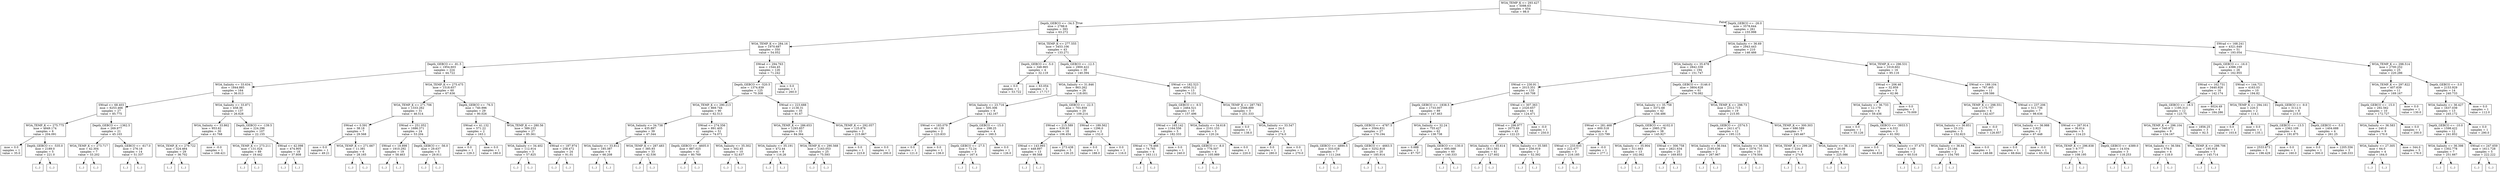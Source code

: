 digraph Tree {
node [shape=box] ;
0 [label="WOA_TEMP_K <= 293.427\nmse = 5098.63\nsamples = 654\nvalue = 98.0"] ;
1 [label="Depth_GEBCO <= -34.5\nmse = 2788.6\nsamples = 393\nvalue = 63.272"] ;
0 -> 1 [labeldistance=2.5, labelangle=45, headlabel="True"] ;
2 [label="WOA_TEMP_K <= 284.16\nmse = 1970.687\nsamples = 350\nvalue = 54.052"] ;
1 -> 2 ;
3 [label="Depth_GEBCO <= -81.5\nmse = 1954.603\nsamples = 224\nvalue = 44.722"] ;
2 -> 3 ;
4 [label="WOA_Salinity <= 33.634\nmse = 1844.885\nsamples = 164\nvalue = 36.013"] ;
3 -> 4 ;
5 [label="SWrad <= 68.403\nmse = 6253.466\nsamples = 27\nvalue = 85.775"] ;
4 -> 5 ;
6 [label="WOA_TEMP_K <= 275.775\nmse = 4849.174\nsamples = 6\nvalue = 204.091"] ;
5 -> 6 ;
7 [label="mse = 0.0\nsamples = 1\nvalue = 35.0"] ;
6 -> 7 ;
8 [label="Depth_GEBCO <= -535.0\nmse = 2189.0\nsamples = 5\nvalue = 221.0"] ;
6 -> 8 ;
9 [label="(...)"] ;
8 -> 9 ;
10 [label="(...)"] ;
8 -> 10 ;
11 [label="Depth_GEBCO <= -1362.5\nmse = 269.977\nsamples = 21\nvalue = 45.103"] ;
5 -> 11 ;
12 [label="WOA_TEMP_K <= 273.717\nmse = 42.304\nsamples = 7\nvalue = 33.202"] ;
11 -> 12 ;
13 [label="(...)"] ;
12 -> 13 ;
18 [label="(...)"] ;
12 -> 18 ;
25 [label="Depth_GEBCO <= -617.0\nmse = 276.18\nsamples = 14\nvalue = 51.337"] ;
11 -> 25 ;
26 [label="(...)"] ;
25 -> 26 ;
37 [label="(...)"] ;
25 -> 37 ;
46 [label="WOA_Salinity <= 33.871\nmse = 458.36\nsamples = 137\nvalue = 26.628"] ;
4 -> 46 ;
47 [label="WOA_Salinity <= 33.862\nmse = 953.62\nsamples = 30\nvalue = 41.768"] ;
46 -> 47 ;
48 [label="WOA_TEMP_K <= 279.722\nmse = 324.464\nsamples = 29\nvalue = 36.702"] ;
47 -> 48 ;
49 [label="(...)"] ;
48 -> 49 ;
104 [label="(...)"] ;
48 -> 104 ;
105 [label="mse = -0.0\nsamples = 1\nvalue = 168.421"] ;
47 -> 105 ;
106 [label="Depth_GEBCO <= -139.5\nmse = 224.296\nsamples = 107\nvalue = 22.155"] ;
46 -> 106 ;
107 [label="WOA_TEMP_K <= 273.211\nmse = 131.024\nsamples = 89\nvalue = 19.442"] ;
106 -> 107 ;
108 [label="(...)"] ;
107 -> 108 ;
115 [label="(...)"] ;
107 -> 115 ;
222 [label="SWrad <= 42.098\nmse = 474.905\nsamples = 18\nvalue = 37.808"] ;
106 -> 222 ;
223 [label="(...)"] ;
222 -> 223 ;
234 [label="(...)"] ;
222 -> 234 ;
253 [label="WOA_TEMP_K <= 275.475\nmse = 1518.657\nsamples = 60\nvalue = 67.636"] ;
3 -> 253 ;
254 [label="WOA_TEMP_K <= 271.706\nmse = 1333.262\nsamples = 31\nvalue = 46.514"] ;
253 -> 254 ;
255 [label="SWrad <= 0.591\nmse = 38.18\nsamples = 7\nvalue = 29.568"] ;
254 -> 255 ;
256 [label="mse = 0.0\nsamples = 1\nvalue = 49.21"] ;
255 -> 256 ;
257 [label="WOA_TEMP_K <= 271.667\nmse = 11.381\nsamples = 6\nvalue = 28.165"] ;
255 -> 257 ;
258 [label="(...)"] ;
257 -> 258 ;
263 [label="(...)"] ;
257 -> 263 ;
264 [label="SWrad <= 251.052\nmse = 1686.371\nsamples = 24\nvalue = 53.204"] ;
254 -> 264 ;
265 [label="SWrad <= 18.898\nmse = 1910.292\nsamples = 19\nvalue = 58.463"] ;
264 -> 265 ;
266 [label="(...)"] ;
265 -> 266 ;
267 [label="(...)"] ;
265 -> 267 ;
274 [label="Depth_GEBCO <= -56.0\nmse = 29.637\nsamples = 5\nvalue = 29.911"] ;
264 -> 274 ;
275 [label="(...)"] ;
274 -> 275 ;
276 [label="(...)"] ;
274 -> 276 ;
277 [label="Depth_GEBCO <= -76.5\nmse = 740.996\nsamples = 29\nvalue = 90.026"] ;
253 -> 277 ;
278 [label="SWrad <= 41.132\nmse = 571.22\nsamples = 2\nvalue = 163.1"] ;
277 -> 278 ;
279 [label="mse = 0.0\nsamples = 1\nvalue = 129.3"] ;
278 -> 279 ;
280 [label="mse = 0.0\nsamples = 1\nvalue = 180.0"] ;
278 -> 280 ;
281 [label="WOA_TEMP_K <= 280.56\nmse = 389.233\nsamples = 27\nvalue = 85.361"] ;
277 -> 281 ;
282 [label="WOA_Salinity <= 34.402\nmse = 112.914\nsamples = 3\nvalue = 57.825"] ;
281 -> 282 ;
283 [label="(...)"] ;
282 -> 283 ;
284 [label="(...)"] ;
282 -> 284 ;
287 [label="SWrad <= 187.974\nmse = 258.472\nsamples = 24\nvalue = 91.01"] ;
281 -> 287 ;
288 [label="(...)"] ;
287 -> 288 ;
309 [label="(...)"] ;
287 -> 309 ;
310 [label="SWrad <= 294.763\nmse = 1544.45\nsamples = 126\nvalue = 71.242"] ;
2 -> 310 ;
311 [label="Depth_GEBCO <= -520.5\nmse = 1374.839\nsamples = 125\nvalue = 70.308"] ;
310 -> 311 ;
312 [label="WOA_TEMP_K <= 290.213\nmse = 869.744\nsamples = 90\nvalue = 62.513"] ;
311 -> 312 ;
313 [label="WOA_Salinity <= 34.738\nmse = 435.897\nsamples = 39\nvalue = 47.344"] ;
312 -> 313 ;
314 [label="WOA_Salinity <= 33.812\nmse = 185.387\nsamples = 6\nvalue = 66.208"] ;
313 -> 314 ;
315 [label="(...)"] ;
314 -> 315 ;
318 [label="(...)"] ;
314 -> 318 ;
323 [label="WOA_TEMP_K <= 287.483\nmse = 385.93\nsamples = 33\nvalue = 42.536"] ;
313 -> 323 ;
324 [label="(...)"] ;
323 -> 324 ;
345 [label="(...)"] ;
323 -> 345 ;
378 [label="SWrad <= 274.356\nmse = 891.405\nsamples = 51\nvalue = 74.071"] ;
312 -> 378 ;
379 [label="Depth_GEBCO <= -4605.0\nmse = 887.025\nsamples = 41\nvalue = 80.769"] ;
378 -> 379 ;
380 [label="(...)"] ;
379 -> 380 ;
409 [label="(...)"] ;
379 -> 409 ;
444 [label="WOA_Salinity <= 35.302\nmse = 302.45\nsamples = 10\nvalue = 52.637"] ;
378 -> 444 ;
445 [label="(...)"] ;
444 -> 445 ;
448 [label="(...)"] ;
444 -> 448 ;
457 [label="SWrad <= 223.688\nmse = 2136.31\nsamples = 35\nvalue = 91.67"] ;
311 -> 457 ;
458 [label="WOA_TEMP_K <= 286.653\nmse = 1293.857\nsamples = 33\nvalue = 84.364"] ;
457 -> 458 ;
459 [label="WOA_Salinity <= 35.191\nmse = 472.44\nsamples = 8\nvalue = 116.26"] ;
458 -> 459 ;
460 [label="(...)"] ;
459 -> 460 ;
471 [label="(...)"] ;
459 -> 471 ;
472 [label="WOA_TEMP_K <= 290.568\nmse = 1163.053\nsamples = 25\nvalue = 75.593"] ;
458 -> 472 ;
473 [label="(...)"] ;
472 -> 473 ;
514 [label="(...)"] ;
472 -> 514 ;
519 [label="WOA_TEMP_K <= 292.057\nmse = 125.876\nsamples = 2\nvalue = 215.867"] ;
457 -> 519 ;
520 [label="mse = 0.0\nsamples = 1\nvalue = 223.8"] ;
519 -> 520 ;
521 [label="mse = 0.0\nsamples = 1\nvalue = 200.0"] ;
519 -> 521 ;
522 [label="mse = 0.0\nsamples = 1\nvalue = 260.0"] ;
310 -> 522 ;
523 [label="WOA_TEMP_K <= 277.555\nmse = 3453.106\nsamples = 43\nvalue = 133.271"] ;
1 -> 523 ;
524 [label="Depth_GEBCO <= -5.0\nmse = 348.965\nsamples = 4\nvalue = 32.119"] ;
523 -> 524 ;
525 [label="mse = 0.0\nsamples = 1\nvalue = 53.722"] ;
524 -> 525 ;
526 [label="mse = 63.054\nsamples = 3\nvalue = 17.717"] ;
524 -> 526 ;
527 [label="Depth_GEBCO <= -12.5\nmse = 2900.422\nsamples = 39\nvalue = 140.394"] ;
523 -> 527 ;
528 [label="WOA_Salinity <= 31.846\nmse = 863.262\nsamples = 26\nvalue = 118.001"] ;
527 -> 528 ;
529 [label="WOA_Salinity <= 23.716\nmse = 505.306\nsamples = 6\nvalue = 142.167"] ;
528 -> 529 ;
530 [label="SWrad <= 183.079\nmse = 40.139\nsamples = 2\nvalue = 123.833"] ;
529 -> 530 ;
531 [label="mse = 0.0\nsamples = 1\nvalue = 121.0"] ;
530 -> 531 ;
532 [label="mse = 0.0\nsamples = 1\nvalue = 138.0"] ;
530 -> 532 ;
533 [label="Depth_GEBCO <= -15.0\nmse = 298.25\nsamples = 4\nvalue = 160.5"] ;
529 -> 533 ;
534 [label="Depth_GEBCO <= -27.5\nmse = 72.24\nsamples = 3\nvalue = 167.4"] ;
533 -> 534 ;
535 [label="(...)"] ;
534 -> 535 ;
536 [label="(...)"] ;
534 -> 536 ;
539 [label="mse = 0.0\nsamples = 1\nvalue = 126.0"] ;
533 -> 539 ;
540 [label="Depth_GEBCO <= -22.5\nmse = 703.859\nsamples = 20\nvalue = 109.214"] ;
528 -> 540 ;
541 [label="SWrad <= 215.589\nmse = 539.93\nsamples = 18\nvalue = 106.454"] ;
540 -> 541 ;
542 [label="SWrad <= 143.993\nmse = 448.897\nsamples = 13\nvalue = 99.568"] ;
541 -> 542 ;
543 [label="(...)"] ;
542 -> 543 ;
550 [label="(...)"] ;
542 -> 550 ;
565 [label="mse = 273.438\nsamples = 5\nvalue = 126.25"] ;
541 -> 565 ;
566 [label="SWrad <= 189.562\nmse = 1296.0\nsamples = 2\nvalue = 152.0"] ;
540 -> 566 ;
567 [label="mse = 0.0\nsamples = 1\nvalue = 188.0"] ;
566 -> 567 ;
568 [label="mse = 0.0\nsamples = 1\nvalue = 116.0"] ;
566 -> 568 ;
569 [label="SWrad <= 182.523\nmse = 4056.312\nsamples = 13\nvalue = 179.151"] ;
527 -> 569 ;
570 [label="Depth_GEBCO <= -9.5\nmse = 2464.521\nsamples = 10\nvalue = 157.496"] ;
569 -> 570 ;
571 [label="SWrad <= 165.142\nmse = 1164.556\nsamples = 5\nvalue = 182.333"] ;
570 -> 571 ;
572 [label="SWrad <= 79.466\nmse = 74.765\nsamples = 4\nvalue = 163.111"] ;
571 -> 572 ;
573 [label="(...)"] ;
572 -> 573 ;
574 [label="(...)"] ;
572 -> 574 ;
577 [label="mse = 0.0\nsamples = 1\nvalue = 240.0"] ;
571 -> 577 ;
578 [label="WOA_Salinity <= 34.618\nmse = 2101.153\nsamples = 5\nvalue = 120.24"] ;
570 -> 578 ;
579 [label="Depth_GEBCO <= -8.0\nmse = 776.507\nsamples = 4\nvalue = 105.989"] ;
578 -> 579 ;
580 [label="(...)"] ;
579 -> 580 ;
581 [label="(...)"] ;
579 -> 581 ;
586 [label="mse = 0.0\nsamples = 1\nvalue = 220.0"] ;
578 -> 586 ;
587 [label="WOA_TEMP_K <= 287.783\nmse = 2588.889\nsamples = 3\nvalue = 251.333"] ;
569 -> 587 ;
588 [label="mse = 0.0\nsamples = 1\nvalue = 138.0"] ;
587 -> 588 ;
589 [label="WOA_Salinity <= 33.547\nmse = 24.0\nsamples = 2\nvalue = 274.0"] ;
587 -> 589 ;
590 [label="mse = 0.0\nsamples = 1\nvalue = 280.0"] ;
589 -> 590 ;
591 [label="mse = 0.0\nsamples = 1\nvalue = 270.0"] ;
589 -> 591 ;
592 [label="Depth_GEBCO <= -26.0\nmse = 3578.644\nsamples = 261\nvalue = 155.998"] ;
0 -> 592 [labeldistance=2.5, labelangle=-45, headlabel="False"] ;
593 [label="WOA_Salinity <= 36.69\nmse = 2943.443\nsamples = 210\nvalue = 146.466"] ;
592 -> 593 ;
594 [label="WOA_Salinity <= 35.678\nmse = 2842.339\nsamples = 194\nvalue = 151.747"] ;
593 -> 594 ;
595 [label="SWrad <= 230.91\nmse = 2015.351\nsamples = 133\nvalue = 140.708"] ;
594 -> 595 ;
596 [label="Depth_GEBCO <= -1838.5\nmse = 1733.007\nsamples = 89\nvalue = 147.463"] ;
595 -> 596 ;
597 [label="Depth_GEBCO <= -4787.5\nmse = 3564.831\nsamples = 27\nvalue = 170.194"] ;
596 -> 597 ;
598 [label="Depth_GEBCO <= -4890.5\nmse = 333.028\nsamples = 7\nvalue = 111.244"] ;
597 -> 598 ;
599 [label="(...)"] ;
598 -> 599 ;
610 [label="(...)"] ;
598 -> 610 ;
611 [label="Depth_GEBCO <= -4663.5\nmse = 3252.818\nsamples = 20\nvalue = 185.914"] ;
597 -> 611 ;
612 [label="(...)"] ;
611 -> 612 ;
619 [label="(...)"] ;
611 -> 619 ;
648 [label="WOA_Salinity <= 32.24\nmse = 755.427\nsamples = 62\nvalue = 138.738"] ;
596 -> 648 ;
649 [label="mse = 0.688\nsamples = 2\nvalue = 87.707"] ;
648 -> 649 ;
650 [label="Depth_GEBCO <= -130.0\nmse = 695.088\nsamples = 60\nvalue = 140.333"] ;
648 -> 650 ;
651 [label="(...)"] ;
650 -> 651 ;
670 [label="(...)"] ;
650 -> 670 ;
737 [label="SWrad <= 307.363\nmse = 2320.657\nsamples = 44\nvalue = 124.471"] ;
595 -> 737 ;
738 [label="SWrad <= 296.977\nmse = 2075.69\nsamples = 43\nvalue = 122.23"] ;
737 -> 738 ;
739 [label="WOA_Salinity <= 35.614\nmse = 1811.561\nsamples = 41\nvalue = 127.602"] ;
738 -> 739 ;
740 [label="(...)"] ;
739 -> 740 ;
815 [label="(...)"] ;
739 -> 815 ;
818 [label="WOA_Salinity <= 35.585\nmse = 256.919\nsamples = 2\nvalue = 52.392"] ;
738 -> 818 ;
819 [label="(...)"] ;
818 -> 819 ;
820 [label="(...)"] ;
818 -> 820 ;
821 [label="mse = -0.0\nsamples = 1\nvalue = 250.0"] ;
737 -> 821 ;
822 [label="Depth_GEBCO <= -3146.0\nmse = 3804.628\nsamples = 61\nvalue = 176.082"] ;
594 -> 822 ;
823 [label="WOA_Salinity <= 35.758\nmse = 3372.68\nsamples = 42\nvalue = 156.486"] ;
822 -> 823 ;
824 [label="SWrad <= 281.468\nmse = 600.518\nsamples = 4\nvalue = 223.799"] ;
823 -> 824 ;
825 [label="SWrad <= 233.635\nmse = 222.477\nsamples = 3\nvalue = 216.185"] ;
824 -> 825 ;
826 [label="(...)"] ;
825 -> 826 ;
827 [label="(...)"] ;
825 -> 827 ;
830 [label="mse = -0.0\nsamples = 1\nvalue = 277.1"] ;
824 -> 830 ;
831 [label="Depth_GEBCO <= -4102.0\nmse = 2985.278\nsamples = 38\nvalue = 145.927"] ;
823 -> 831 ;
832 [label="WOA_Salinity <= 35.904\nmse = 311.663\nsamples = 13\nvalue = 102.062"] ;
831 -> 832 ;
833 [label="(...)"] ;
832 -> 833 ;
834 [label="(...)"] ;
832 -> 834 ;
855 [label="SWrad <= 306.758\nmse = 2821.634\nsamples = 25\nvalue = 169.853"] ;
831 -> 855 ;
856 [label="(...)"] ;
855 -> 856 ;
889 [label="(...)"] ;
855 -> 889 ;
892 [label="WOA_TEMP_K <= 298.73\nmse = 2312.715\nsamples = 19\nvalue = 215.95"] ;
822 -> 892 ;
893 [label="Depth_GEBCO <= -2574.5\nmse = 2411.471\nsamples = 12\nvalue = 195.115"] ;
892 -> 893 ;
894 [label="WOA_Salinity <= 36.044\nmse = 2195.636\nsamples = 2\nvalue = 267.967"] ;
893 -> 894 ;
895 [label="(...)"] ;
894 -> 895 ;
896 [label="(...)"] ;
894 -> 896 ;
897 [label="WOA_Salinity <= 36.544\nmse = 1076.713\nsamples = 10\nvalue = 179.504"] ;
893 -> 897 ;
898 [label="(...)"] ;
897 -> 898 ;
905 [label="(...)"] ;
897 -> 905 ;
908 [label="WOA_TEMP_K <= 300.303\nmse = 686.589\nsamples = 7\nvalue = 245.467"] ;
892 -> 908 ;
909 [label="WOA_TEMP_K <= 299.28\nmse = 224.0\nsamples = 4\nvalue = 274.0"] ;
908 -> 909 ;
910 [label="(...)"] ;
909 -> 910 ;
911 [label="(...)"] ;
909 -> 911 ;
912 [label="WOA_Salinity <= 36.114\nmse = 20.09\nsamples = 3\nvalue = 225.086"] ;
908 -> 912 ;
913 [label="(...)"] ;
912 -> 913 ;
914 [label="(...)"] ;
912 -> 914 ;
915 [label="WOA_TEMP_K <= 296.531\nmse = 1018.602\nsamples = 16\nvalue = 95.116"] ;
593 -> 915 ;
916 [label="SWrad <= 206.46\nmse = 32.959\nsamples = 5\nvalue = 62.96"] ;
915 -> 916 ;
917 [label="WOA_Salinity <= 36.733\nmse = 12.179\nsamples = 4\nvalue = 59.436"] ;
916 -> 917 ;
918 [label="mse = 0.0\nsamples = 1\nvalue = 55.126"] ;
917 -> 918 ;
919 [label="Depth_GEBCO <= -3933.5\nmse = 4.332\nsamples = 3\nvalue = 61.592"] ;
917 -> 919 ;
920 [label="mse = 0.0\nsamples = 1\nvalue = 64.818"] ;
919 -> 920 ;
921 [label="WOA_Salinity <= 37.475\nmse = 1.149\nsamples = 2\nvalue = 60.516"] ;
919 -> 921 ;
922 [label="(...)"] ;
921 -> 922 ;
923 [label="(...)"] ;
921 -> 923 ;
924 [label="mse = 0.0\nsamples = 1\nvalue = 70.009"] ;
916 -> 924 ;
925 [label="SWrad <= 189.104\nmse = 787.465\nsamples = 11\nvalue = 109.586"] ;
915 -> 925 ;
926 [label="WOA_TEMP_K <= 298.551\nmse = 175.757\nsamples = 4\nvalue = 142.437"] ;
925 -> 926 ;
927 [label="WOA_Salinity <= 36.851\nmse = 23.231\nsamples = 3\nvalue = 152.823"] ;
926 -> 927 ;
928 [label="WOA_Salinity <= 36.84\nmse = 23.184\nsamples = 2\nvalue = 154.795"] ;
927 -> 928 ;
929 [label="(...)"] ;
928 -> 929 ;
930 [label="(...)"] ;
928 -> 930 ;
931 [label="mse = 0.0\nsamples = 1\nvalue = 148.88"] ;
927 -> 931 ;
932 [label="mse = -0.0\nsamples = 1\nvalue = 126.857"] ;
926 -> 932 ;
933 [label="SWrad <= 237.206\nmse = 511.736\nsamples = 7\nvalue = 98.636"] ;
925 -> 933 ;
934 [label="WOA_Salinity <= 36.988\nmse = 2.923\nsamples = 2\nvalue = 67.448"] ;
933 -> 934 ;
935 [label="mse = 0.0\nsamples = 1\nvalue = 68.844"] ;
934 -> 935 ;
936 [label="mse = -0.0\nsamples = 1\nvalue = 65.354"] ;
934 -> 936 ;
937 [label="SWrad <= 267.914\nmse = 36.614\nsamples = 5\nvalue = 114.23"] ;
933 -> 937 ;
938 [label="WOA_TEMP_K <= 296.838\nmse = 9.777\nsamples = 2\nvalue = 108.195"] ;
937 -> 938 ;
939 [label="(...)"] ;
938 -> 939 ;
940 [label="(...)"] ;
938 -> 940 ;
941 [label="Depth_GEBCO <= -4389.0\nmse = 14.034\nsamples = 3\nvalue = 118.253"] ;
937 -> 941 ;
942 [label="(...)"] ;
941 -> 942 ;
945 [label="(...)"] ;
941 -> 945 ;
946 [label="SWrad <= 168.241\nmse = 4321.649\nsamples = 51\nvalue = 193.054"] ;
592 -> 946 ;
947 [label="Depth_GEBCO <= -16.0\nmse = 4388.159\nsamples = 26\nvalue = 162.955"] ;
946 -> 947 ;
948 [label="SWrad <= 162.731\nmse = 3440.926\nsamples = 16\nvalue = 142.174"] ;
947 -> 948 ;
949 [label="Depth_GEBCO <= -18.5\nmse = 1195.313\nsamples = 12\nvalue = 123.75"] ;
948 -> 949 ;
950 [label="WOA_TEMP_K <= 296.104\nmse = 540.972\nsamples = 9\nvalue = 134.167"] ;
949 -> 950 ;
951 [label="WOA_Salinity <= 36.584\nmse = 576.0\nsamples = 4\nvalue = 118.0"] ;
950 -> 951 ;
952 [label="(...)"] ;
951 -> 952 ;
953 [label="(...)"] ;
951 -> 953 ;
954 [label="WOA_TEMP_K <= 298.706\nmse = 195.918\nsamples = 5\nvalue = 145.714"] ;
950 -> 954 ;
955 [label="(...)"] ;
954 -> 955 ;
960 [label="(...)"] ;
954 -> 960 ;
961 [label="mse = 1856.25\nsamples = 3\nvalue = 92.5"] ;
949 -> 961 ;
962 [label="mse = 6024.49\nsamples = 4\nvalue = 184.286"] ;
948 -> 962 ;
963 [label="SWrad <= 144.721\nmse = 4163.03\nsamples = 10\nvalue = 194.82"] ;
947 -> 963 ;
964 [label="WOA_TEMP_K <= 294.161\nmse = 220.5\nsamples = 2\nvalue = 114.1"] ;
963 -> 964 ;
965 [label="mse = 0.0\nsamples = 1\nvalue = 103.6"] ;
964 -> 965 ;
966 [label="mse = 0.0\nsamples = 1\nvalue = 135.1"] ;
964 -> 966 ;
967 [label="Depth_GEBCO <= -9.0\nmse = 3112.5\nsamples = 8\nvalue = 215.0"] ;
963 -> 967 ;
968 [label="Depth_GEBCO <= -13.5\nmse = 2362.109\nsamples = 4\nvalue = 191.875"] ;
967 -> 968 ;
969 [label="mse = 2533.673\nsamples = 3\nvalue = 196.429"] ;
968 -> 969 ;
970 [label="mse = 0.0\nsamples = 1\nvalue = 160.0"] ;
968 -> 970 ;
971 [label="Depth_GEBCO <= -5.0\nmse = 1404.688\nsamples = 4\nvalue = 261.25"] ;
967 -> 971 ;
972 [label="mse = 0.0\nsamples = 1\nvalue = 300.0"] ;
971 -> 972 ;
973 [label="mse = 1205.556\nsamples = 3\nvalue = 248.333"] ;
971 -> 973 ;
974 [label="WOA_TEMP_K <= 298.514\nmse = 2700.252\nsamples = 25\nvalue = 220.286"] ;
946 -> 974 ;
975 [label="WOA_TEMP_K <= 297.822\nmse = 407.639\nsamples = 11\nvalue = 169.167"] ;
974 -> 975 ;
976 [label="Depth_GEBCO <= -15.0\nmse = 292.562\nsamples = 10\nvalue = 172.727"] ;
975 -> 976 ;
977 [label="WOA_Salinity <= 36.583\nmse = 240.0\nsamples = 9\nvalue = 170.0"] ;
976 -> 977 ;
978 [label="WOA_Salinity <= 27.305\nmse = 64.0\nsamples = 4\nvalue = 164.0"] ;
977 -> 978 ;
979 [label="(...)"] ;
978 -> 979 ;
980 [label="(...)"] ;
978 -> 980 ;
981 [label="mse = 344.0\nsamples = 5\nvalue = 176.0"] ;
977 -> 981 ;
982 [label="mse = 0.0\nsamples = 1\nvalue = 200.0"] ;
976 -> 982 ;
983 [label="mse = 0.0\nsamples = 1\nvalue = 130.0"] ;
975 -> 983 ;
984 [label="Depth_GEBCO <= -3.0\nmse = 2153.929\nsamples = 14\nvalue = 240.733"] ;
974 -> 984 ;
985 [label="WOA_Salinity <= 36.427\nmse = 1637.039\nsamples = 13\nvalue = 245.172"] ;
984 -> 985 ;
986 [label="Depth_GEBCO <= -10.0\nmse = 1598.422\nsamples = 12\nvalue = 241.852"] ;
985 -> 986 ;
987 [label="WOA_Salinity <= 36.398\nmse = 1302.778\nsamples = 7\nvalue = 251.667"] ;
986 -> 987 ;
988 [label="(...)"] ;
987 -> 988 ;
991 [label="(...)"] ;
987 -> 991 ;
992 [label="SWrad <= 247.659\nmse = 1611.728\nsamples = 5\nvalue = 222.222"] ;
986 -> 992 ;
993 [label="(...)"] ;
992 -> 993 ;
996 [label="(...)"] ;
992 -> 996 ;
997 [label="mse = 0.0\nsamples = 1\nvalue = 290.0"] ;
985 -> 997 ;
998 [label="mse = 0.0\nsamples = 1\nvalue = 112.0"] ;
984 -> 998 ;
}